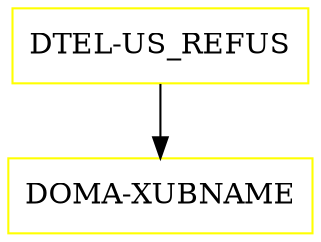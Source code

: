 digraph G {
  "DTEL-US_REFUS" [shape=box,color=yellow];
  "DOMA-XUBNAME" [shape=box,color=yellow,URL="./DOMA_XUBNAME.html"];
  "DTEL-US_REFUS" -> "DOMA-XUBNAME";
}
